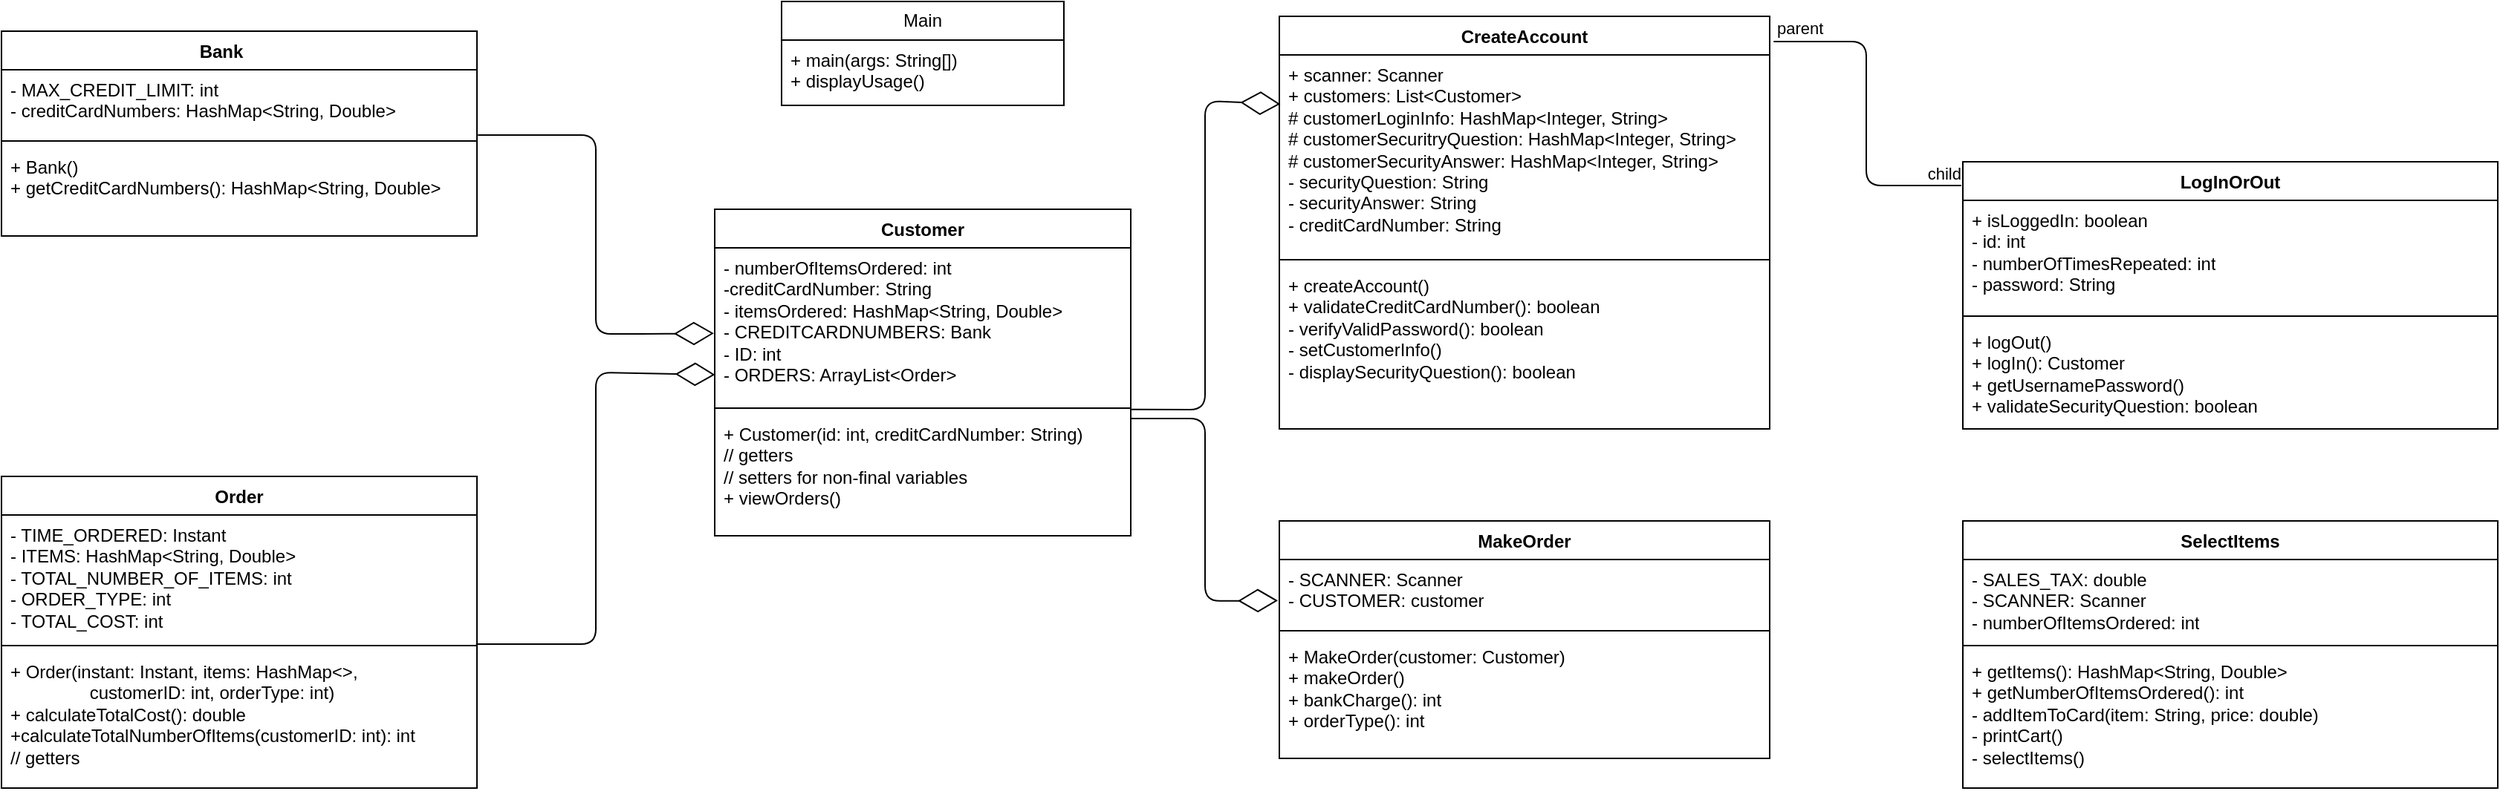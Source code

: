 <mxfile version="24.6.5" type="github">
  <diagram id="C5RBs43oDa-KdzZeNtuy" name="Page-1">
    <mxGraphModel dx="2487" dy="1335" grid="1" gridSize="10" guides="1" tooltips="1" connect="1" arrows="1" fold="1" page="0" pageScale="1" pageWidth="827" pageHeight="1169" math="0" shadow="0">
      <root>
        <mxCell id="WIyWlLk6GJQsqaUBKTNV-0" />
        <mxCell id="WIyWlLk6GJQsqaUBKTNV-1" parent="WIyWlLk6GJQsqaUBKTNV-0" />
        <mxCell id="_u_Hbc2MwsH1nvTyMpZz-0" value="Bank&lt;span style=&quot;white-space: pre;&quot;&gt;&#x9;&lt;/span&gt;" style="swimlane;fontStyle=1;align=center;verticalAlign=top;childLayout=stackLayout;horizontal=1;startSize=26;horizontalStack=0;resizeParent=1;resizeParentMax=0;resizeLast=0;collapsible=1;marginBottom=0;whiteSpace=wrap;html=1;labelBackgroundColor=none;rounded=0;" parent="WIyWlLk6GJQsqaUBKTNV-1" vertex="1">
          <mxGeometry x="-760" y="-110" width="320" height="138" as="geometry" />
        </mxCell>
        <mxCell id="_u_Hbc2MwsH1nvTyMpZz-1" value="&lt;div&gt;- MAX_CREDIT_LIMIT: int&lt;/div&gt;&lt;div&gt;- creditCardNumbers: HashMap&amp;lt;String, Double&amp;gt;&lt;br&gt;&lt;/div&gt;" style="text;align=left;verticalAlign=top;spacingLeft=4;spacingRight=4;overflow=hidden;rotatable=0;points=[[0,0.5],[1,0.5]];portConstraint=eastwest;whiteSpace=wrap;html=1;labelBackgroundColor=none;rounded=0;" parent="_u_Hbc2MwsH1nvTyMpZz-0" vertex="1">
          <mxGeometry y="26" width="320" height="44" as="geometry" />
        </mxCell>
        <mxCell id="w4r4VQ1xlX7BL1_1JhMA-0" value="" style="line;strokeWidth=1;fillColor=none;align=left;verticalAlign=middle;spacingTop=-1;spacingLeft=3;spacingRight=3;rotatable=0;labelPosition=right;points=[];portConstraint=eastwest;strokeColor=inherit;" vertex="1" parent="_u_Hbc2MwsH1nvTyMpZz-0">
          <mxGeometry y="70" width="320" height="8" as="geometry" />
        </mxCell>
        <mxCell id="_u_Hbc2MwsH1nvTyMpZz-3" value="&lt;div&gt;+ Bank()&lt;/div&gt;&lt;div&gt;+ getCreditCardNumbers(): HashMap&amp;lt;String, Double&amp;gt;&lt;br&gt;&lt;/div&gt;" style="text;align=left;verticalAlign=top;spacingLeft=4;spacingRight=4;overflow=hidden;rotatable=0;points=[[0,0.5],[1,0.5]];portConstraint=eastwest;whiteSpace=wrap;html=1;labelBackgroundColor=none;rounded=0;" parent="_u_Hbc2MwsH1nvTyMpZz-0" vertex="1">
          <mxGeometry y="78" width="320" height="60" as="geometry" />
        </mxCell>
        <mxCell id="_u_Hbc2MwsH1nvTyMpZz-5" value="CreateAccount" style="swimlane;fontStyle=1;align=center;verticalAlign=top;childLayout=stackLayout;horizontal=1;startSize=26;horizontalStack=0;resizeParent=1;resizeParentMax=0;resizeLast=0;collapsible=1;marginBottom=0;whiteSpace=wrap;html=1;labelBackgroundColor=none;rounded=0;" parent="WIyWlLk6GJQsqaUBKTNV-1" vertex="1">
          <mxGeometry x="100" y="-120" width="330" height="278" as="geometry" />
        </mxCell>
        <mxCell id="_u_Hbc2MwsH1nvTyMpZz-6" value="&lt;div&gt;+ scanner: Scanner&lt;/div&gt;&lt;div&gt;+ customers: List&amp;lt;Customer&amp;gt;&lt;/div&gt;&lt;div&gt;# customerLoginInfo: HashMap&amp;lt;Integer, String&amp;gt;&lt;/div&gt;&lt;div&gt;# customerSecuritryQuestion: HashMap&amp;lt;Integer, String&amp;gt;&lt;/div&gt;&lt;div&gt;# customerSecurityAnswer: HashMap&amp;lt;Integer, String&amp;gt;&lt;/div&gt;&lt;div&gt;- securityQuestion: String&lt;/div&gt;&lt;div&gt;- securityAnswer: String&lt;/div&gt;&lt;div&gt;- creditCardNumber: String&lt;br&gt;&lt;/div&gt;" style="text;align=left;verticalAlign=top;spacingLeft=4;spacingRight=4;overflow=hidden;rotatable=0;points=[[0,0.5],[1,0.5]];portConstraint=eastwest;whiteSpace=wrap;html=1;labelBackgroundColor=none;rounded=0;" parent="_u_Hbc2MwsH1nvTyMpZz-5" vertex="1">
          <mxGeometry y="26" width="330" height="134" as="geometry" />
        </mxCell>
        <mxCell id="_u_Hbc2MwsH1nvTyMpZz-32" value="" style="line;strokeWidth=1;fillColor=none;align=left;verticalAlign=middle;spacingTop=-1;spacingLeft=3;spacingRight=3;rotatable=0;labelPosition=right;points=[];portConstraint=eastwest;strokeColor=inherit;" parent="_u_Hbc2MwsH1nvTyMpZz-5" vertex="1">
          <mxGeometry y="160" width="330" height="8" as="geometry" />
        </mxCell>
        <mxCell id="_u_Hbc2MwsH1nvTyMpZz-8" value="&lt;div&gt;+ createAccount()&lt;/div&gt;&lt;div&gt;+ validateCreditCardNumber(): boolean&lt;/div&gt;&lt;div&gt;- verifyValidPassword(): boolean&lt;/div&gt;&lt;div&gt;- setCustomerInfo()&lt;/div&gt;&lt;div&gt;- displaySecurityQuestion(): boolean&lt;br&gt;&lt;/div&gt;" style="text;align=left;verticalAlign=top;spacingLeft=4;spacingRight=4;overflow=hidden;rotatable=0;points=[[0,0.5],[1,0.5]];portConstraint=eastwest;whiteSpace=wrap;html=1;labelBackgroundColor=none;rounded=0;" parent="_u_Hbc2MwsH1nvTyMpZz-5" vertex="1">
          <mxGeometry y="168" width="330" height="110" as="geometry" />
        </mxCell>
        <mxCell id="_u_Hbc2MwsH1nvTyMpZz-9" value="Customer" style="swimlane;fontStyle=1;align=center;verticalAlign=top;childLayout=stackLayout;horizontal=1;startSize=26;horizontalStack=0;resizeParent=1;resizeParentMax=0;resizeLast=0;collapsible=1;marginBottom=0;whiteSpace=wrap;html=1;labelBackgroundColor=none;rounded=0;" parent="WIyWlLk6GJQsqaUBKTNV-1" vertex="1">
          <mxGeometry x="-280" y="10" width="280" height="220" as="geometry" />
        </mxCell>
        <mxCell id="_u_Hbc2MwsH1nvTyMpZz-10" value="&lt;div&gt;- numberOfItemsOrdered: int&lt;/div&gt;&lt;div&gt;-creditCardNumber: String&lt;/div&gt;&lt;div&gt;- itemsOrdered: HashMap&amp;lt;String, Double&amp;gt;&lt;/div&gt;&lt;div&gt;- CREDITCARDNUMBERS: Bank&lt;/div&gt;&lt;div&gt;- ID: int&lt;/div&gt;&lt;div&gt;- ORDERS: ArrayList&amp;lt;Order&amp;gt;&lt;br&gt;&lt;/div&gt;" style="text;align=left;verticalAlign=top;spacingLeft=4;spacingRight=4;overflow=hidden;rotatable=0;points=[[0,0.5],[1,0.5]];portConstraint=eastwest;whiteSpace=wrap;html=1;labelBackgroundColor=none;rounded=0;" parent="_u_Hbc2MwsH1nvTyMpZz-9" vertex="1">
          <mxGeometry y="26" width="280" height="104" as="geometry" />
        </mxCell>
        <mxCell id="_u_Hbc2MwsH1nvTyMpZz-11" value="" style="line;strokeWidth=1;align=left;verticalAlign=middle;spacingTop=-1;spacingLeft=3;spacingRight=3;rotatable=0;labelPosition=right;points=[];portConstraint=eastwest;labelBackgroundColor=none;rounded=0;" parent="_u_Hbc2MwsH1nvTyMpZz-9" vertex="1">
          <mxGeometry y="130" width="280" height="8" as="geometry" />
        </mxCell>
        <mxCell id="_u_Hbc2MwsH1nvTyMpZz-12" value="&lt;div&gt;+ Customer(id: int, creditCardNumber: String)&lt;/div&gt;&lt;div&gt;// getters&lt;/div&gt;&lt;div&gt;// setters for non-final variables&lt;/div&gt;&lt;div&gt;+ viewOrders()&lt;br&gt; &lt;/div&gt;" style="text;align=left;verticalAlign=top;spacingLeft=4;spacingRight=4;overflow=hidden;rotatable=0;points=[[0,0.5],[1,0.5]];portConstraint=eastwest;whiteSpace=wrap;html=1;labelBackgroundColor=none;rounded=0;" parent="_u_Hbc2MwsH1nvTyMpZz-9" vertex="1">
          <mxGeometry y="138" width="280" height="82" as="geometry" />
        </mxCell>
        <mxCell id="_u_Hbc2MwsH1nvTyMpZz-13" value="Order" style="swimlane;fontStyle=1;align=center;verticalAlign=top;childLayout=stackLayout;horizontal=1;startSize=26;horizontalStack=0;resizeParent=1;resizeParentMax=0;resizeLast=0;collapsible=1;marginBottom=0;whiteSpace=wrap;html=1;labelBackgroundColor=none;rounded=0;" parent="WIyWlLk6GJQsqaUBKTNV-1" vertex="1">
          <mxGeometry x="-760" y="190" width="320" height="210" as="geometry" />
        </mxCell>
        <mxCell id="_u_Hbc2MwsH1nvTyMpZz-14" value="&lt;div&gt;- TIME_ORDERED: Instant&lt;/div&gt;&lt;div&gt;- ITEMS: HashMap&amp;lt;String, Double&amp;gt;&lt;/div&gt;&lt;div&gt;- TOTAL_NUMBER_OF_ITEMS: int&lt;/div&gt;&lt;div&gt;- ORDER_TYPE: int&lt;/div&gt;&lt;div&gt;- TOTAL_COST: int&lt;br&gt;&lt;/div&gt;" style="text;align=left;verticalAlign=top;spacingLeft=4;spacingRight=4;overflow=hidden;rotatable=0;points=[[0,0.5],[1,0.5]];portConstraint=eastwest;whiteSpace=wrap;html=1;labelBackgroundColor=none;rounded=0;" parent="_u_Hbc2MwsH1nvTyMpZz-13" vertex="1">
          <mxGeometry y="26" width="320" height="84" as="geometry" />
        </mxCell>
        <mxCell id="_u_Hbc2MwsH1nvTyMpZz-15" value="" style="line;strokeWidth=1;align=left;verticalAlign=middle;spacingTop=-1;spacingLeft=3;spacingRight=3;rotatable=0;labelPosition=right;points=[];portConstraint=eastwest;labelBackgroundColor=none;rounded=0;" parent="_u_Hbc2MwsH1nvTyMpZz-13" vertex="1">
          <mxGeometry y="110" width="320" height="8" as="geometry" />
        </mxCell>
        <mxCell id="_u_Hbc2MwsH1nvTyMpZz-16" value="&lt;div&gt;+ Order(instant: Instant, items: HashMap&amp;lt;&amp;gt;, &lt;span style=&quot;white-space: pre;&quot;&gt;&#x9;&lt;/span&gt;&lt;span style=&quot;white-space: pre;&quot;&gt;&#x9;&lt;/span&gt;customerID: int, orderType: int)&lt;/div&gt;&lt;div&gt;+ calculateTotalCost(): double&lt;/div&gt;&lt;div&gt;+calculateTotalNumberOfItems(customerID: int): int&lt;/div&gt;&lt;div&gt;// getters&lt;br&gt;&lt;/div&gt;" style="text;align=left;verticalAlign=top;spacingLeft=4;spacingRight=4;overflow=hidden;rotatable=0;points=[[0,0.5],[1,0.5]];portConstraint=eastwest;whiteSpace=wrap;html=1;labelBackgroundColor=none;rounded=0;" parent="_u_Hbc2MwsH1nvTyMpZz-13" vertex="1">
          <mxGeometry y="118" width="320" height="92" as="geometry" />
        </mxCell>
        <mxCell id="_u_Hbc2MwsH1nvTyMpZz-21" value="" style="endArrow=diamondThin;endFill=0;endSize=24;html=1;exitX=1.002;exitY=0;exitDx=0;exitDy=0;exitPerimeter=0;entryX=-0.002;entryY=0.554;entryDx=0;entryDy=0;entryPerimeter=0;" parent="WIyWlLk6GJQsqaUBKTNV-1" source="w4r4VQ1xlX7BL1_1JhMA-0" target="_u_Hbc2MwsH1nvTyMpZz-10" edge="1">
          <mxGeometry width="160" relative="1" as="geometry">
            <mxPoint x="-436.92" y="-40" as="sourcePoint" />
            <mxPoint x="-281" y="90" as="targetPoint" />
            <Array as="points">
              <mxPoint x="-360" y="-40" />
              <mxPoint x="-360" y="94" />
              <mxPoint x="-320" y="94" />
            </Array>
          </mxGeometry>
        </mxCell>
        <mxCell id="_u_Hbc2MwsH1nvTyMpZz-22" value="" style="endArrow=diamondThin;endFill=0;endSize=24;html=1;exitX=0.998;exitY=0.379;exitDx=0;exitDy=0;exitPerimeter=0;entryX=0.001;entryY=0.822;entryDx=0;entryDy=0;entryPerimeter=0;" parent="WIyWlLk6GJQsqaUBKTNV-1" source="_u_Hbc2MwsH1nvTyMpZz-15" target="_u_Hbc2MwsH1nvTyMpZz-10" edge="1">
          <mxGeometry width="160" relative="1" as="geometry">
            <mxPoint x="-440" y="120" as="sourcePoint" />
            <mxPoint x="-280" y="120" as="targetPoint" />
            <Array as="points">
              <mxPoint x="-360" y="303" />
              <mxPoint x="-360" y="120" />
            </Array>
          </mxGeometry>
        </mxCell>
        <mxCell id="_u_Hbc2MwsH1nvTyMpZz-23" value="" style="endArrow=diamondThin;endFill=0;endSize=24;html=1;exitX=1.002;exitY=-0.038;exitDx=0;exitDy=0;exitPerimeter=0;entryX=0.002;entryY=0.247;entryDx=0;entryDy=0;entryPerimeter=0;" parent="WIyWlLk6GJQsqaUBKTNV-1" source="_u_Hbc2MwsH1nvTyMpZz-12" target="_u_Hbc2MwsH1nvTyMpZz-6" edge="1">
          <mxGeometry width="160" relative="1" as="geometry">
            <mxPoint x="-60" y="-60" as="sourcePoint" />
            <mxPoint x="100" y="-60" as="targetPoint" />
            <Array as="points">
              <mxPoint x="50" y="145" />
              <mxPoint x="50" y="-63" />
            </Array>
          </mxGeometry>
        </mxCell>
        <mxCell id="_u_Hbc2MwsH1nvTyMpZz-28" value="LogInOrOut" style="swimlane;fontStyle=1;align=center;verticalAlign=top;childLayout=stackLayout;horizontal=1;startSize=26;horizontalStack=0;resizeParent=1;resizeParentMax=0;resizeLast=0;collapsible=1;marginBottom=0;whiteSpace=wrap;html=1;" parent="WIyWlLk6GJQsqaUBKTNV-1" vertex="1">
          <mxGeometry x="560" y="-22" width="360" height="180" as="geometry">
            <mxRectangle x="560" y="-22" width="100" height="30" as="alternateBounds" />
          </mxGeometry>
        </mxCell>
        <mxCell id="_u_Hbc2MwsH1nvTyMpZz-29" value="&lt;div&gt;+ isLoggedIn: boolean&lt;/div&gt;&lt;div&gt;- id: int&lt;/div&gt;&lt;div&gt;- numberOfTimesRepeated: int&lt;/div&gt;&lt;div&gt;- password: String&lt;br&gt;&lt;/div&gt;" style="text;align=left;verticalAlign=top;spacingLeft=4;spacingRight=4;overflow=hidden;rotatable=0;points=[[0,0.5],[1,0.5]];portConstraint=eastwest;whiteSpace=wrap;html=1;" parent="_u_Hbc2MwsH1nvTyMpZz-28" vertex="1">
          <mxGeometry y="26" width="360" height="74" as="geometry" />
        </mxCell>
        <mxCell id="_u_Hbc2MwsH1nvTyMpZz-30" value="" style="line;strokeWidth=1;align=left;verticalAlign=middle;spacingTop=-1;spacingLeft=3;spacingRight=3;rotatable=0;labelPosition=right;points=[];portConstraint=eastwest;" parent="_u_Hbc2MwsH1nvTyMpZz-28" vertex="1">
          <mxGeometry y="100" width="360" height="8" as="geometry" />
        </mxCell>
        <mxCell id="_u_Hbc2MwsH1nvTyMpZz-31" value="&lt;div&gt;+ logOut()&lt;/div&gt;&lt;div&gt;+ logIn(): Customer&lt;/div&gt;&lt;div&gt;+ getUsernamePassword()&lt;/div&gt;&lt;div&gt;+ validateSecurityQuestion: boolean&lt;br&gt;&lt;/div&gt;" style="text;align=left;verticalAlign=top;spacingLeft=4;spacingRight=4;overflow=hidden;rotatable=0;points=[[0,0.5],[1,0.5]];portConstraint=eastwest;whiteSpace=wrap;html=1;" parent="_u_Hbc2MwsH1nvTyMpZz-28" vertex="1">
          <mxGeometry y="108" width="360" height="72" as="geometry" />
        </mxCell>
        <mxCell id="_u_Hbc2MwsH1nvTyMpZz-33" value="" style="endArrow=none;html=1;edgeStyle=orthogonalEdgeStyle;exitX=1.008;exitY=0.061;exitDx=0;exitDy=0;exitPerimeter=0;entryX=-0.003;entryY=0.089;entryDx=0;entryDy=0;entryPerimeter=0;" parent="WIyWlLk6GJQsqaUBKTNV-1" source="_u_Hbc2MwsH1nvTyMpZz-5" target="_u_Hbc2MwsH1nvTyMpZz-28" edge="1">
          <mxGeometry relative="1" as="geometry">
            <mxPoint x="450" y="-90" as="sourcePoint" />
            <mxPoint x="540" y="-90" as="targetPoint" />
          </mxGeometry>
        </mxCell>
        <mxCell id="_u_Hbc2MwsH1nvTyMpZz-34" value="parent" style="edgeLabel;resizable=0;html=1;align=left;verticalAlign=bottom;" parent="_u_Hbc2MwsH1nvTyMpZz-33" connectable="0" vertex="1">
          <mxGeometry x="-1" relative="1" as="geometry" />
        </mxCell>
        <mxCell id="_u_Hbc2MwsH1nvTyMpZz-35" value="child" style="edgeLabel;resizable=0;html=1;align=right;verticalAlign=bottom;" parent="_u_Hbc2MwsH1nvTyMpZz-33" connectable="0" vertex="1">
          <mxGeometry x="1" relative="1" as="geometry" />
        </mxCell>
        <mxCell id="_u_Hbc2MwsH1nvTyMpZz-36" value="MakeOrder" style="swimlane;fontStyle=1;align=center;verticalAlign=top;childLayout=stackLayout;horizontal=1;startSize=26;horizontalStack=0;resizeParent=1;resizeParentMax=0;resizeLast=0;collapsible=1;marginBottom=0;whiteSpace=wrap;html=1;" parent="WIyWlLk6GJQsqaUBKTNV-1" vertex="1">
          <mxGeometry x="100" y="220" width="330" height="160" as="geometry" />
        </mxCell>
        <mxCell id="_u_Hbc2MwsH1nvTyMpZz-37" value="&lt;div&gt;- SCANNER: Scanner&lt;/div&gt;&lt;div&gt;- CUSTOMER: customer&lt;br&gt;&lt;/div&gt;" style="text;strokeColor=none;fillColor=none;align=left;verticalAlign=top;spacingLeft=4;spacingRight=4;overflow=hidden;rotatable=0;points=[[0,0.5],[1,0.5]];portConstraint=eastwest;whiteSpace=wrap;html=1;" parent="_u_Hbc2MwsH1nvTyMpZz-36" vertex="1">
          <mxGeometry y="26" width="330" height="44" as="geometry" />
        </mxCell>
        <mxCell id="_u_Hbc2MwsH1nvTyMpZz-38" value="" style="line;strokeWidth=1;fillColor=none;align=left;verticalAlign=middle;spacingTop=-1;spacingLeft=3;spacingRight=3;rotatable=0;labelPosition=right;points=[];portConstraint=eastwest;strokeColor=inherit;" parent="_u_Hbc2MwsH1nvTyMpZz-36" vertex="1">
          <mxGeometry y="70" width="330" height="8" as="geometry" />
        </mxCell>
        <mxCell id="_u_Hbc2MwsH1nvTyMpZz-39" value="&lt;div&gt;+ MakeOrder(customer: Customer)&lt;/div&gt;&lt;div&gt;+ makeOrder()&lt;/div&gt;&lt;div&gt;+ bankCharge(): int&lt;/div&gt;&lt;div&gt;+ orderType(): int&lt;br&gt;&lt;/div&gt;" style="text;strokeColor=none;fillColor=none;align=left;verticalAlign=top;spacingLeft=4;spacingRight=4;overflow=hidden;rotatable=0;points=[[0,0.5],[1,0.5]];portConstraint=eastwest;whiteSpace=wrap;html=1;" parent="_u_Hbc2MwsH1nvTyMpZz-36" vertex="1">
          <mxGeometry y="78" width="330" height="82" as="geometry" />
        </mxCell>
        <mxCell id="_u_Hbc2MwsH1nvTyMpZz-40" value="" style="endArrow=diamondThin;endFill=0;endSize=24;html=1;entryX=-0.003;entryY=0.628;entryDx=0;entryDy=0;entryPerimeter=0;exitX=1.001;exitY=0.036;exitDx=0;exitDy=0;exitPerimeter=0;" parent="WIyWlLk6GJQsqaUBKTNV-1" source="_u_Hbc2MwsH1nvTyMpZz-12" target="_u_Hbc2MwsH1nvTyMpZz-37" edge="1">
          <mxGeometry width="160" relative="1" as="geometry">
            <mxPoint y="153" as="sourcePoint" />
            <mxPoint x="100" y="280" as="targetPoint" />
            <Array as="points">
              <mxPoint x="50" y="151" />
              <mxPoint x="50" y="274" />
            </Array>
          </mxGeometry>
        </mxCell>
        <mxCell id="_u_Hbc2MwsH1nvTyMpZz-41" value="SelectItems" style="swimlane;fontStyle=1;align=center;verticalAlign=top;childLayout=stackLayout;horizontal=1;startSize=26;horizontalStack=0;resizeParent=1;resizeParentMax=0;resizeLast=0;collapsible=1;marginBottom=0;whiteSpace=wrap;html=1;" parent="WIyWlLk6GJQsqaUBKTNV-1" vertex="1">
          <mxGeometry x="560" y="220" width="360" height="180" as="geometry" />
        </mxCell>
        <mxCell id="_u_Hbc2MwsH1nvTyMpZz-42" value="&lt;div&gt;- SALES_TAX: double&lt;/div&gt;&lt;div&gt;- SCANNER: Scanner&lt;/div&gt;&lt;div&gt;- numberOfItemsOrdered: int&lt;br&gt;&lt;/div&gt;" style="text;strokeColor=none;fillColor=none;align=left;verticalAlign=top;spacingLeft=4;spacingRight=4;overflow=hidden;rotatable=0;points=[[0,0.5],[1,0.5]];portConstraint=eastwest;whiteSpace=wrap;html=1;" parent="_u_Hbc2MwsH1nvTyMpZz-41" vertex="1">
          <mxGeometry y="26" width="360" height="54" as="geometry" />
        </mxCell>
        <mxCell id="_u_Hbc2MwsH1nvTyMpZz-43" value="" style="line;strokeWidth=1;fillColor=none;align=left;verticalAlign=middle;spacingTop=-1;spacingLeft=3;spacingRight=3;rotatable=0;labelPosition=right;points=[];portConstraint=eastwest;strokeColor=inherit;" parent="_u_Hbc2MwsH1nvTyMpZz-41" vertex="1">
          <mxGeometry y="80" width="360" height="8" as="geometry" />
        </mxCell>
        <mxCell id="_u_Hbc2MwsH1nvTyMpZz-44" value="&lt;div&gt;+ getItems(): HashMap&amp;lt;String, Double&amp;gt;&lt;/div&gt;&lt;div&gt;+ getNumberOfItemsOrdered(): int&lt;/div&gt;&lt;div&gt;- addItemToCard(item: String, price: double)&lt;/div&gt;&lt;div&gt;- printCart()&lt;/div&gt;&lt;div&gt;- selectItems()&lt;br&gt;&lt;/div&gt;" style="text;strokeColor=none;fillColor=none;align=left;verticalAlign=top;spacingLeft=4;spacingRight=4;overflow=hidden;rotatable=0;points=[[0,0.5],[1,0.5]];portConstraint=eastwest;whiteSpace=wrap;html=1;" parent="_u_Hbc2MwsH1nvTyMpZz-41" vertex="1">
          <mxGeometry y="88" width="360" height="92" as="geometry" />
        </mxCell>
        <mxCell id="_u_Hbc2MwsH1nvTyMpZz-50" value="Main" style="swimlane;fontStyle=0;childLayout=stackLayout;horizontal=1;startSize=26;fillColor=none;horizontalStack=0;resizeParent=1;resizeParentMax=0;resizeLast=0;collapsible=1;marginBottom=0;whiteSpace=wrap;html=1;" parent="WIyWlLk6GJQsqaUBKTNV-1" vertex="1">
          <mxGeometry x="-235" y="-130" width="190" height="70" as="geometry" />
        </mxCell>
        <mxCell id="_u_Hbc2MwsH1nvTyMpZz-51" value="&lt;div&gt;+ main(args: String[])&lt;/div&gt;&lt;div&gt;+ displayUsage()&lt;br&gt;&lt;/div&gt;" style="text;strokeColor=none;fillColor=none;align=left;verticalAlign=top;spacingLeft=4;spacingRight=4;overflow=hidden;rotatable=0;points=[[0,0.5],[1,0.5]];portConstraint=eastwest;whiteSpace=wrap;html=1;" parent="_u_Hbc2MwsH1nvTyMpZz-50" vertex="1">
          <mxGeometry y="26" width="190" height="44" as="geometry" />
        </mxCell>
      </root>
    </mxGraphModel>
  </diagram>
</mxfile>
